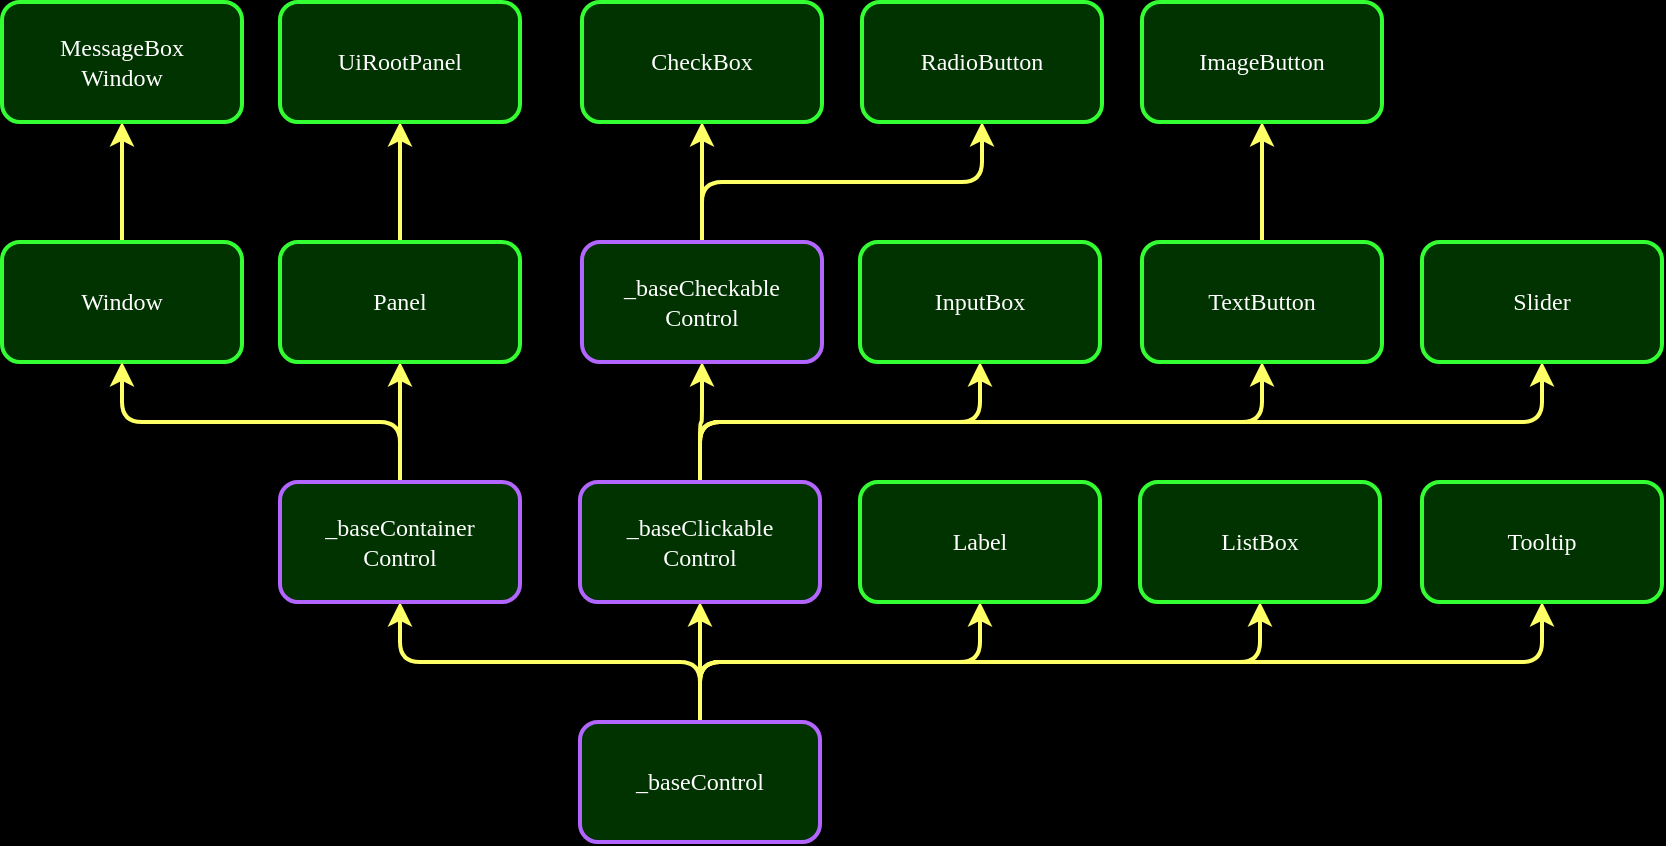 <mxfile version="25.0.3">
  <diagram id="Fgq1kFbda6Qcx7QnJO26" name="gml-raptor objects">
    <mxGraphModel dx="2259" dy="745" grid="1" gridSize="10" guides="1" tooltips="1" connect="1" arrows="1" fold="1" page="1" pageScale="1" pageWidth="827" pageHeight="1169" background="#000000" math="0" shadow="0">
      <root>
        <mxCell id="0" />
        <mxCell id="1" parent="0" />
        <mxCell id="1dqqtLo0ICrxFf-IUxEB-25" style="edgeStyle=orthogonalEdgeStyle;shape=connector;rounded=1;orthogonalLoop=1;jettySize=auto;html=1;exitX=0.5;exitY=0;exitDx=0;exitDy=0;entryX=0.5;entryY=1;entryDx=0;entryDy=0;labelBackgroundColor=default;fontFamily=Helvetica;fontSize=12;fontColor=#FFFFFF;endArrow=classic;strokeColor=#FFFF66;strokeWidth=2;" parent="1" source="1dqqtLo0ICrxFf-IUxEB-19" target="1dqqtLo0ICrxFf-IUxEB-23" edge="1">
          <mxGeometry relative="1" as="geometry" />
        </mxCell>
        <mxCell id="hVP8yvyoXI02nTNWTHge-5" style="edgeStyle=orthogonalEdgeStyle;shape=connector;rounded=1;orthogonalLoop=1;jettySize=auto;html=1;exitX=0.5;exitY=0;exitDx=0;exitDy=0;entryX=0.5;entryY=1;entryDx=0;entryDy=0;labelBackgroundColor=default;strokeColor=#FFFF66;strokeWidth=2;align=center;verticalAlign=middle;fontFamily=Helvetica;fontSize=12;fontColor=#FFFFFF;endArrow=classic;" parent="1" source="1dqqtLo0ICrxFf-IUxEB-19" target="hVP8yvyoXI02nTNWTHge-1" edge="1">
          <mxGeometry relative="1" as="geometry" />
        </mxCell>
        <mxCell id="DaYslNH5iFAuVIJqgZAq-1" style="edgeStyle=orthogonalEdgeStyle;shape=connector;rounded=1;orthogonalLoop=1;jettySize=auto;html=1;exitX=0.5;exitY=0;exitDx=0;exitDy=0;entryX=0.5;entryY=1;entryDx=0;entryDy=0;strokeColor=#FFFF66;strokeWidth=2;align=center;verticalAlign=middle;fontFamily=Helvetica;fontSize=12;fontColor=#FFFFFF;labelBackgroundColor=default;endArrow=classic;" edge="1" parent="1" source="1dqqtLo0ICrxFf-IUxEB-19" target="1dqqtLo0ICrxFf-IUxEB-29">
          <mxGeometry relative="1" as="geometry" />
        </mxCell>
        <mxCell id="DaYslNH5iFAuVIJqgZAq-2" style="edgeStyle=orthogonalEdgeStyle;shape=connector;rounded=1;orthogonalLoop=1;jettySize=auto;html=1;exitX=0.5;exitY=0;exitDx=0;exitDy=0;entryX=0.5;entryY=1;entryDx=0;entryDy=0;strokeColor=#FFFF66;strokeWidth=2;align=center;verticalAlign=middle;fontFamily=Helvetica;fontSize=12;fontColor=#FFFFFF;labelBackgroundColor=default;endArrow=classic;" edge="1" parent="1" source="1dqqtLo0ICrxFf-IUxEB-19" target="1dqqtLo0ICrxFf-IUxEB-31">
          <mxGeometry relative="1" as="geometry" />
        </mxCell>
        <mxCell id="DaYslNH5iFAuVIJqgZAq-3" style="edgeStyle=orthogonalEdgeStyle;shape=connector;rounded=1;orthogonalLoop=1;jettySize=auto;html=1;exitX=0.5;exitY=0;exitDx=0;exitDy=0;entryX=0.5;entryY=1;entryDx=0;entryDy=0;strokeColor=#FFFF66;strokeWidth=2;align=center;verticalAlign=middle;fontFamily=Helvetica;fontSize=12;fontColor=#FFFFFF;labelBackgroundColor=default;endArrow=classic;" edge="1" parent="1" source="1dqqtLo0ICrxFf-IUxEB-19" target="SGChdIDNqUSDGMHeXyTn-2">
          <mxGeometry relative="1" as="geometry" />
        </mxCell>
        <mxCell id="1dqqtLo0ICrxFf-IUxEB-19" value="&lt;font face=&quot;Lucida Console&quot;&gt;_baseControl&lt;/font&gt;" style="rounded=1;whiteSpace=wrap;html=1;fillColor=#003300;strokeColor=#B266FF;fontColor=#FFFFFF;strokeWidth=2;" parent="1" vertex="1">
          <mxGeometry x="249" y="700" width="120" height="60" as="geometry" />
        </mxCell>
        <mxCell id="1dqqtLo0ICrxFf-IUxEB-23" value="&lt;font face=&quot;Lucida Console&quot;&gt;Tooltip&lt;/font&gt;" style="rounded=1;whiteSpace=wrap;html=1;fillColor=#003300;strokeColor=#33FF33;fontColor=#FFFFFF;strokeWidth=2;" parent="1" vertex="1">
          <mxGeometry x="670" y="580" width="120" height="60" as="geometry" />
        </mxCell>
        <mxCell id="1dqqtLo0ICrxFf-IUxEB-28" value="" style="edgeStyle=orthogonalEdgeStyle;shape=connector;rounded=1;orthogonalLoop=1;jettySize=auto;html=1;labelBackgroundColor=default;fontFamily=Helvetica;fontSize=12;fontColor=#FFFFFF;endArrow=classic;strokeColor=#FFFF66;strokeWidth=2;exitX=0.5;exitY=0;exitDx=0;exitDy=0;" parent="1" source="1dqqtLo0ICrxFf-IUxEB-24" target="1dqqtLo0ICrxFf-IUxEB-27" edge="1">
          <mxGeometry relative="1" as="geometry" />
        </mxCell>
        <mxCell id="1dqqtLo0ICrxFf-IUxEB-24" value="&lt;font face=&quot;Lucida Console&quot;&gt;Window&lt;/font&gt;" style="rounded=1;whiteSpace=wrap;html=1;fillColor=#003300;strokeColor=#33FF33;fontColor=#FFFFFF;strokeWidth=2;" parent="1" vertex="1">
          <mxGeometry x="-40" y="460" width="120" height="60" as="geometry" />
        </mxCell>
        <mxCell id="1dqqtLo0ICrxFf-IUxEB-27" value="&lt;font face=&quot;Lucida Console&quot;&gt;MessageBox&lt;br&gt;Window&lt;/font&gt;" style="rounded=1;whiteSpace=wrap;html=1;fillColor=#003300;strokeColor=#33FF33;fontColor=#FFFFFF;strokeWidth=2;" parent="1" vertex="1">
          <mxGeometry x="-40" y="340" width="120" height="60" as="geometry" />
        </mxCell>
        <mxCell id="1dqqtLo0ICrxFf-IUxEB-34" value="" style="edgeStyle=orthogonalEdgeStyle;shape=connector;rounded=1;orthogonalLoop=1;jettySize=auto;html=1;labelBackgroundColor=default;fontFamily=Helvetica;fontSize=12;fontColor=#FFFFFF;endArrow=classic;strokeColor=#FFFF66;strokeWidth=2;exitX=0.5;exitY=0;exitDx=0;exitDy=0;" parent="1" source="1dqqtLo0ICrxFf-IUxEB-29" target="1dqqtLo0ICrxFf-IUxEB-33" edge="1">
          <mxGeometry relative="1" as="geometry" />
        </mxCell>
        <mxCell id="1dqqtLo0ICrxFf-IUxEB-36" style="edgeStyle=orthogonalEdgeStyle;shape=connector;rounded=1;orthogonalLoop=1;jettySize=auto;html=1;exitX=0.5;exitY=0;exitDx=0;exitDy=0;entryX=0.5;entryY=1;entryDx=0;entryDy=0;labelBackgroundColor=default;fontFamily=Helvetica;fontSize=12;fontColor=#FFFFFF;endArrow=classic;strokeColor=#FFFF66;strokeWidth=2;" parent="1" source="1dqqtLo0ICrxFf-IUxEB-29" target="1dqqtLo0ICrxFf-IUxEB-35" edge="1">
          <mxGeometry relative="1" as="geometry" />
        </mxCell>
        <mxCell id="XNWoXiLgSCH48UPZ1F3W-2" style="edgeStyle=orthogonalEdgeStyle;rounded=1;orthogonalLoop=1;jettySize=auto;html=1;exitX=0.5;exitY=0;exitDx=0;exitDy=0;entryX=0.5;entryY=1;entryDx=0;entryDy=0;fontSize=12;strokeColor=#FFFF66;fontColor=#FFFFFF;strokeWidth=2;" parent="1" source="1dqqtLo0ICrxFf-IUxEB-29" target="XNWoXiLgSCH48UPZ1F3W-1" edge="1">
          <mxGeometry relative="1" as="geometry" />
        </mxCell>
        <mxCell id="hVP8yvyoXI02nTNWTHge-12" style="edgeStyle=orthogonalEdgeStyle;shape=connector;rounded=1;orthogonalLoop=1;jettySize=auto;html=1;exitX=0.5;exitY=0;exitDx=0;exitDy=0;entryX=0.5;entryY=1;entryDx=0;entryDy=0;labelBackgroundColor=default;strokeColor=#FFFF66;strokeWidth=2;align=center;verticalAlign=middle;fontFamily=Helvetica;fontSize=12;fontColor=#FFFFFF;endArrow=classic;" parent="1" source="1dqqtLo0ICrxFf-IUxEB-29" target="hVP8yvyoXI02nTNWTHge-11" edge="1">
          <mxGeometry relative="1" as="geometry" />
        </mxCell>
        <mxCell id="1dqqtLo0ICrxFf-IUxEB-29" value="&lt;font face=&quot;Lucida Console&quot;&gt;_baseClickable&lt;br&gt;Control&lt;br&gt;&lt;/font&gt;" style="rounded=1;whiteSpace=wrap;html=1;fillColor=#003300;strokeColor=#B266FF;fontColor=#FFFFFF;strokeWidth=2;" parent="1" vertex="1">
          <mxGeometry x="249" y="580" width="120" height="60" as="geometry" />
        </mxCell>
        <mxCell id="1dqqtLo0ICrxFf-IUxEB-31" value="&lt;font face=&quot;Lucida Console&quot;&gt;Label&lt;br&gt;&lt;/font&gt;" style="rounded=1;whiteSpace=wrap;html=1;fillColor=#003300;strokeColor=#33FF33;fontColor=#FFFFFF;strokeWidth=2;" parent="1" vertex="1">
          <mxGeometry x="389" y="580" width="120" height="60" as="geometry" />
        </mxCell>
        <mxCell id="1dqqtLo0ICrxFf-IUxEB-38" value="" style="edgeStyle=orthogonalEdgeStyle;shape=connector;rounded=1;orthogonalLoop=1;jettySize=auto;html=1;labelBackgroundColor=default;fontFamily=Helvetica;fontSize=12;fontColor=#FFFFFF;endArrow=classic;strokeColor=#FFFF66;strokeWidth=2;exitX=0.5;exitY=0;exitDx=0;exitDy=0;" parent="1" source="1dqqtLo0ICrxFf-IUxEB-33" target="1dqqtLo0ICrxFf-IUxEB-37" edge="1">
          <mxGeometry relative="1" as="geometry" />
        </mxCell>
        <mxCell id="1dqqtLo0ICrxFf-IUxEB-33" value="&lt;font face=&quot;Lucida Console&quot;&gt;TextButton&lt;br&gt;&lt;/font&gt;" style="rounded=1;whiteSpace=wrap;html=1;fillColor=#003300;strokeColor=#33FF33;fontColor=#FFFFFF;strokeWidth=2;" parent="1" vertex="1">
          <mxGeometry x="530" y="460" width="120" height="60" as="geometry" />
        </mxCell>
        <mxCell id="1dqqtLo0ICrxFf-IUxEB-35" value="&lt;font face=&quot;Lucida Console&quot;&gt;InputBox&lt;br&gt;&lt;/font&gt;" style="rounded=1;whiteSpace=wrap;html=1;fillColor=#003300;strokeColor=#33FF33;fontColor=#FFFFFF;strokeWidth=2;" parent="1" vertex="1">
          <mxGeometry x="389" y="460" width="120" height="60" as="geometry" />
        </mxCell>
        <mxCell id="1dqqtLo0ICrxFf-IUxEB-37" value="&lt;font face=&quot;Lucida Console&quot;&gt;ImageButton&lt;br&gt;&lt;/font&gt;" style="rounded=1;whiteSpace=wrap;html=1;fillColor=#003300;strokeColor=#33FF33;fontColor=#FFFFFF;strokeWidth=2;" parent="1" vertex="1">
          <mxGeometry x="530" y="340" width="120" height="60" as="geometry" />
        </mxCell>
        <mxCell id="XNWoXiLgSCH48UPZ1F3W-5" style="edgeStyle=orthogonalEdgeStyle;shape=connector;rounded=1;orthogonalLoop=1;jettySize=auto;html=1;exitX=0.5;exitY=0;exitDx=0;exitDy=0;entryX=0.5;entryY=1;entryDx=0;entryDy=0;labelBackgroundColor=default;strokeColor=#FFFF66;strokeWidth=2;align=center;verticalAlign=middle;fontFamily=Helvetica;fontSize=12;fontColor=#FFFFFF;endArrow=classic;" parent="1" source="XNWoXiLgSCH48UPZ1F3W-1" target="XNWoXiLgSCH48UPZ1F3W-3" edge="1">
          <mxGeometry relative="1" as="geometry" />
        </mxCell>
        <mxCell id="XNWoXiLgSCH48UPZ1F3W-6" style="edgeStyle=orthogonalEdgeStyle;shape=connector;rounded=1;orthogonalLoop=1;jettySize=auto;html=1;exitX=0.5;exitY=0;exitDx=0;exitDy=0;entryX=0.5;entryY=1;entryDx=0;entryDy=0;labelBackgroundColor=default;strokeColor=#FFFF66;strokeWidth=2;align=center;verticalAlign=middle;fontFamily=Helvetica;fontSize=12;fontColor=#FFFFFF;endArrow=classic;" parent="1" source="XNWoXiLgSCH48UPZ1F3W-1" target="XNWoXiLgSCH48UPZ1F3W-4" edge="1">
          <mxGeometry relative="1" as="geometry" />
        </mxCell>
        <mxCell id="XNWoXiLgSCH48UPZ1F3W-1" value="&lt;font face=&quot;Lucida Console&quot;&gt;_baseCheckable&lt;br&gt;Control&lt;br&gt;&lt;/font&gt;" style="rounded=1;whiteSpace=wrap;html=1;fillColor=#003300;strokeColor=#B266FF;fontColor=#FFFFFF;strokeWidth=2;" parent="1" vertex="1">
          <mxGeometry x="250" y="460" width="120" height="60" as="geometry" />
        </mxCell>
        <mxCell id="XNWoXiLgSCH48UPZ1F3W-3" value="&lt;font face=&quot;Lucida Console&quot;&gt;CheckBox&lt;br&gt;&lt;/font&gt;" style="rounded=1;whiteSpace=wrap;html=1;fillColor=#003300;strokeColor=#33FF33;fontColor=#FFFFFF;strokeWidth=2;" parent="1" vertex="1">
          <mxGeometry x="250" y="340" width="120" height="60" as="geometry" />
        </mxCell>
        <mxCell id="XNWoXiLgSCH48UPZ1F3W-4" value="&lt;font face=&quot;Lucida Console&quot;&gt;RadioButton&lt;br&gt;&lt;/font&gt;" style="rounded=1;whiteSpace=wrap;html=1;fillColor=#003300;strokeColor=#33FF33;fontColor=#FFFFFF;strokeWidth=2;" parent="1" vertex="1">
          <mxGeometry x="390" y="340" width="120" height="60" as="geometry" />
        </mxCell>
        <mxCell id="hVP8yvyoXI02nTNWTHge-7" style="edgeStyle=orthogonalEdgeStyle;shape=connector;rounded=1;orthogonalLoop=1;jettySize=auto;html=1;exitX=0.5;exitY=0;exitDx=0;exitDy=0;entryX=0.5;entryY=1;entryDx=0;entryDy=0;labelBackgroundColor=default;strokeColor=#FFFF66;strokeWidth=2;align=center;verticalAlign=middle;fontFamily=Helvetica;fontSize=12;fontColor=#FFFFFF;endArrow=classic;" parent="1" source="hVP8yvyoXI02nTNWTHge-1" target="hVP8yvyoXI02nTNWTHge-6" edge="1">
          <mxGeometry relative="1" as="geometry" />
        </mxCell>
        <mxCell id="hVP8yvyoXI02nTNWTHge-10" style="edgeStyle=orthogonalEdgeStyle;shape=connector;rounded=1;orthogonalLoop=1;jettySize=auto;html=1;exitX=0.5;exitY=0;exitDx=0;exitDy=0;entryX=0.5;entryY=1;entryDx=0;entryDy=0;labelBackgroundColor=default;strokeColor=#FFFF66;strokeWidth=2;align=center;verticalAlign=middle;fontFamily=Helvetica;fontSize=12;fontColor=#FFFFFF;endArrow=classic;" parent="1" source="hVP8yvyoXI02nTNWTHge-1" target="1dqqtLo0ICrxFf-IUxEB-24" edge="1">
          <mxGeometry relative="1" as="geometry" />
        </mxCell>
        <mxCell id="hVP8yvyoXI02nTNWTHge-1" value="&lt;font face=&quot;Lucida Console&quot;&gt;_baseContainer&lt;br&gt;Control&lt;/font&gt;" style="rounded=1;whiteSpace=wrap;html=1;fillColor=#003300;strokeColor=#B266FF;fontColor=#FFFFFF;strokeWidth=2;" parent="1" vertex="1">
          <mxGeometry x="99" y="580" width="120" height="60" as="geometry" />
        </mxCell>
        <mxCell id="hVP8yvyoXI02nTNWTHge-9" style="edgeStyle=orthogonalEdgeStyle;shape=connector;rounded=1;orthogonalLoop=1;jettySize=auto;html=1;exitX=0.5;exitY=0;exitDx=0;exitDy=0;entryX=0.5;entryY=1;entryDx=0;entryDy=0;labelBackgroundColor=default;strokeColor=#FFFF66;strokeWidth=2;align=center;verticalAlign=middle;fontFamily=Helvetica;fontSize=12;fontColor=#FFFFFF;endArrow=classic;" parent="1" source="hVP8yvyoXI02nTNWTHge-6" target="hVP8yvyoXI02nTNWTHge-8" edge="1">
          <mxGeometry relative="1" as="geometry" />
        </mxCell>
        <mxCell id="hVP8yvyoXI02nTNWTHge-6" value="&lt;font face=&quot;Lucida Console&quot;&gt;Panel&lt;/font&gt;" style="rounded=1;whiteSpace=wrap;html=1;fillColor=#003300;strokeColor=#33FF33;fontColor=#FFFFFF;strokeWidth=2;" parent="1" vertex="1">
          <mxGeometry x="99" y="460" width="120" height="60" as="geometry" />
        </mxCell>
        <mxCell id="hVP8yvyoXI02nTNWTHge-8" value="&lt;font face=&quot;Lucida Console&quot;&gt;UiRootPanel&lt;/font&gt;" style="rounded=1;whiteSpace=wrap;html=1;fillColor=#003300;strokeColor=#33FF33;fontColor=#FFFFFF;strokeWidth=2;" parent="1" vertex="1">
          <mxGeometry x="99" y="340" width="120" height="60" as="geometry" />
        </mxCell>
        <mxCell id="hVP8yvyoXI02nTNWTHge-11" value="&lt;font face=&quot;Lucida Console&quot;&gt;Slider&lt;br&gt;&lt;/font&gt;" style="rounded=1;whiteSpace=wrap;html=1;fillColor=#003300;strokeColor=#33FF33;fontColor=#FFFFFF;strokeWidth=2;" parent="1" vertex="1">
          <mxGeometry x="670" y="460" width="120" height="60" as="geometry" />
        </mxCell>
        <mxCell id="SGChdIDNqUSDGMHeXyTn-2" value="&lt;font face=&quot;Lucida Console&quot;&gt;ListBox&lt;br&gt;&lt;/font&gt;" style="rounded=1;whiteSpace=wrap;html=1;fillColor=#003300;strokeColor=#33FF33;fontColor=#FFFFFF;strokeWidth=2;" parent="1" vertex="1">
          <mxGeometry x="529" y="580" width="120" height="60" as="geometry" />
        </mxCell>
      </root>
    </mxGraphModel>
  </diagram>
</mxfile>
